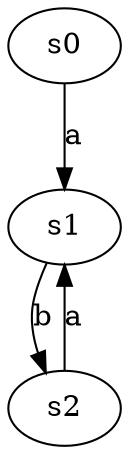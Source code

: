 digraph AlternCompose { 
  s0->s1 [
    label= "a"
  ] ;
  s1->s2 [
    label= "b"
  ] ;
  s2->s1 [
    label= "a"
  ] ;
}

